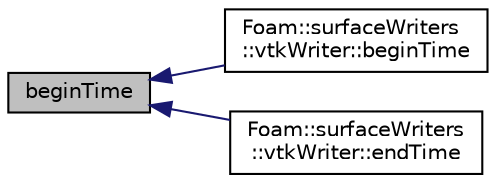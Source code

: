digraph "beginTime"
{
  bgcolor="transparent";
  edge [fontname="Helvetica",fontsize="10",labelfontname="Helvetica",labelfontsize="10"];
  node [fontname="Helvetica",fontsize="10",shape=record];
  rankdir="LR";
  Node1 [label="beginTime",height=0.2,width=0.4,color="black", fillcolor="grey75", style="filled" fontcolor="black"];
  Node1 -> Node2 [dir="back",color="midnightblue",fontsize="10",style="solid",fontname="Helvetica"];
  Node2 [label="Foam::surfaceWriters\l::vtkWriter::beginTime",height=0.2,width=0.4,color="black",URL="$classFoam_1_1surfaceWriters_1_1vtkWriter.html#a95b4fc2c36b3c501cae4361630fc81db",tooltip="Begin time step. Clears existing backend. "];
  Node1 -> Node3 [dir="back",color="midnightblue",fontsize="10",style="solid",fontname="Helvetica"];
  Node3 [label="Foam::surfaceWriters\l::vtkWriter::endTime",height=0.2,width=0.4,color="black",URL="$classFoam_1_1surfaceWriters_1_1vtkWriter.html#a10aef9d1ca546107a83bcc88a7c373b4",tooltip="End time step. Clears existing backend. "];
}
